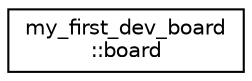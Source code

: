 digraph "Graphical Class Hierarchy"
{
  edge [fontname="Helvetica",fontsize="10",labelfontname="Helvetica",labelfontsize="10"];
  node [fontname="Helvetica",fontsize="10",shape=record];
  rankdir="LR";
  Node0 [label="my_first_dev_board\l::board",height=0.2,width=0.4,color="black", fillcolor="white", style="filled",URL="$classmy__first__dev__board_1_1board.html"];
}
